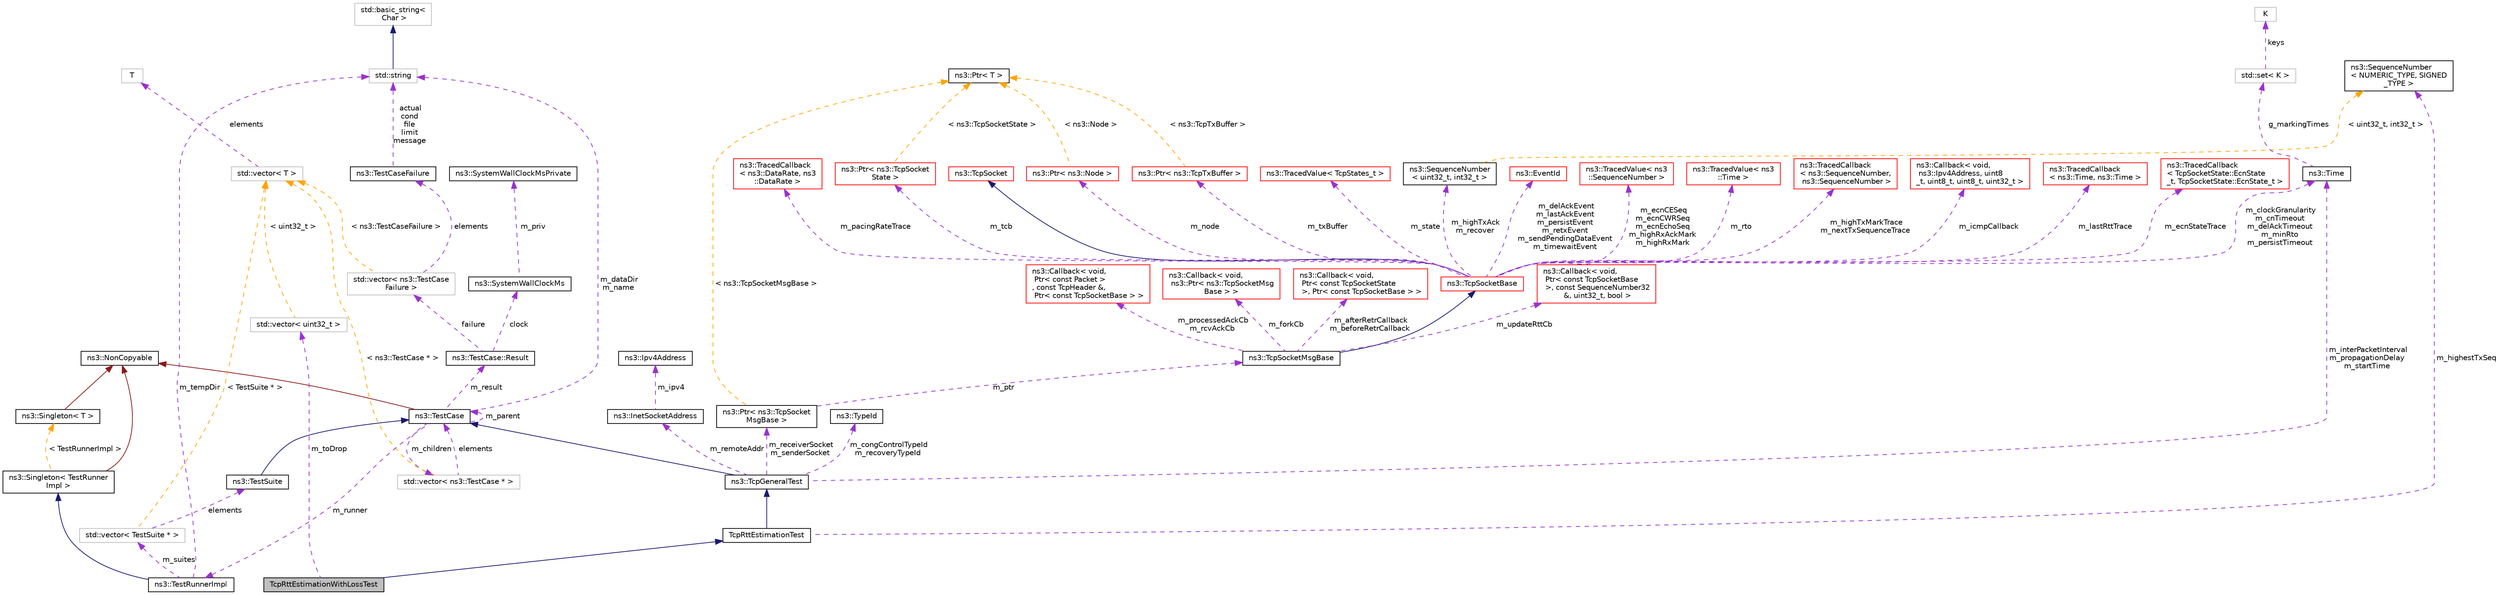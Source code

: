 digraph "TcpRttEstimationWithLossTest"
{
 // LATEX_PDF_SIZE
  edge [fontname="Helvetica",fontsize="10",labelfontname="Helvetica",labelfontsize="10"];
  node [fontname="Helvetica",fontsize="10",shape=record];
  Node1 [label="TcpRttEstimationWithLossTest",height=0.2,width=0.4,color="black", fillcolor="grey75", style="filled", fontcolor="black",tooltip="Check Rtt calculations with packet losses."];
  Node2 -> Node1 [dir="back",color="midnightblue",fontsize="10",style="solid",fontname="Helvetica"];
  Node2 [label="TcpRttEstimationTest",height=0.2,width=0.4,color="black", fillcolor="white", style="filled",URL="$class_tcp_rtt_estimation_test.html",tooltip="Check Rtt calculations."];
  Node3 -> Node2 [dir="back",color="midnightblue",fontsize="10",style="solid",fontname="Helvetica"];
  Node3 [label="ns3::TcpGeneralTest",height=0.2,width=0.4,color="black", fillcolor="white", style="filled",URL="$classns3_1_1_tcp_general_test.html",tooltip="General infrastructure for TCP testing."];
  Node4 -> Node3 [dir="back",color="midnightblue",fontsize="10",style="solid",fontname="Helvetica"];
  Node4 [label="ns3::TestCase",height=0.2,width=0.4,color="black", fillcolor="white", style="filled",URL="$classns3_1_1_test_case.html",tooltip="encapsulates test code"];
  Node5 -> Node4 [dir="back",color="firebrick4",fontsize="10",style="solid",fontname="Helvetica"];
  Node5 [label="ns3::NonCopyable",height=0.2,width=0.4,color="black", fillcolor="white", style="filled",URL="$classns3_1_1_non_copyable.html",tooltip="A base class for (non-Singleton) objects which shouldn't be copied."];
  Node6 -> Node4 [dir="back",color="darkorchid3",fontsize="10",style="dashed",label=" m_children" ,fontname="Helvetica"];
  Node6 [label="std::vector\< ns3::TestCase * \>",height=0.2,width=0.4,color="grey75", fillcolor="white", style="filled",tooltip=" "];
  Node4 -> Node6 [dir="back",color="darkorchid3",fontsize="10",style="dashed",label=" elements" ,fontname="Helvetica"];
  Node7 -> Node6 [dir="back",color="orange",fontsize="10",style="dashed",label=" \< ns3::TestCase * \>" ,fontname="Helvetica"];
  Node7 [label="std::vector\< T \>",height=0.2,width=0.4,color="grey75", fillcolor="white", style="filled",tooltip=" "];
  Node8 -> Node7 [dir="back",color="darkorchid3",fontsize="10",style="dashed",label=" elements" ,fontname="Helvetica"];
  Node8 [label="T",height=0.2,width=0.4,color="grey75", fillcolor="white", style="filled",tooltip=" "];
  Node9 -> Node4 [dir="back",color="darkorchid3",fontsize="10",style="dashed",label=" m_dataDir\nm_name" ,fontname="Helvetica"];
  Node9 [label="std::string",height=0.2,width=0.4,color="grey75", fillcolor="white", style="filled",tooltip=" "];
  Node10 -> Node9 [dir="back",color="midnightblue",fontsize="10",style="solid",fontname="Helvetica"];
  Node10 [label="std::basic_string\<\l Char \>",height=0.2,width=0.4,color="grey75", fillcolor="white", style="filled",tooltip=" "];
  Node11 -> Node4 [dir="back",color="darkorchid3",fontsize="10",style="dashed",label=" m_runner" ,fontname="Helvetica"];
  Node11 [label="ns3::TestRunnerImpl",height=0.2,width=0.4,color="black", fillcolor="white", style="filled",URL="$classns3_1_1_test_runner_impl.html",tooltip="Container for all tests."];
  Node12 -> Node11 [dir="back",color="midnightblue",fontsize="10",style="solid",fontname="Helvetica"];
  Node12 [label="ns3::Singleton\< TestRunner\lImpl \>",height=0.2,width=0.4,color="black", fillcolor="white", style="filled",URL="$classns3_1_1_singleton.html",tooltip=" "];
  Node5 -> Node12 [dir="back",color="firebrick4",fontsize="10",style="solid",fontname="Helvetica"];
  Node13 -> Node12 [dir="back",color="orange",fontsize="10",style="dashed",label=" \< TestRunnerImpl \>" ,fontname="Helvetica"];
  Node13 [label="ns3::Singleton\< T \>",height=0.2,width=0.4,color="black", fillcolor="white", style="filled",URL="$classns3_1_1_singleton.html",tooltip="A template singleton."];
  Node5 -> Node13 [dir="back",color="firebrick4",fontsize="10",style="solid",fontname="Helvetica"];
  Node14 -> Node11 [dir="back",color="darkorchid3",fontsize="10",style="dashed",label=" m_suites" ,fontname="Helvetica"];
  Node14 [label="std::vector\< TestSuite * \>",height=0.2,width=0.4,color="grey75", fillcolor="white", style="filled",tooltip=" "];
  Node15 -> Node14 [dir="back",color="darkorchid3",fontsize="10",style="dashed",label=" elements" ,fontname="Helvetica"];
  Node15 [label="ns3::TestSuite",height=0.2,width=0.4,color="black", fillcolor="white", style="filled",URL="$classns3_1_1_test_suite.html",tooltip="A suite of tests to run."];
  Node4 -> Node15 [dir="back",color="midnightblue",fontsize="10",style="solid",fontname="Helvetica"];
  Node7 -> Node14 [dir="back",color="orange",fontsize="10",style="dashed",label=" \< TestSuite * \>" ,fontname="Helvetica"];
  Node9 -> Node11 [dir="back",color="darkorchid3",fontsize="10",style="dashed",label=" m_tempDir" ,fontname="Helvetica"];
  Node4 -> Node4 [dir="back",color="darkorchid3",fontsize="10",style="dashed",label=" m_parent" ,fontname="Helvetica"];
  Node16 -> Node4 [dir="back",color="darkorchid3",fontsize="10",style="dashed",label=" m_result" ,fontname="Helvetica"];
  Node16 [label="ns3::TestCase::Result",height=0.2,width=0.4,color="black", fillcolor="white", style="filled",URL="$structns3_1_1_test_case_1_1_result.html",tooltip="Container for results from a TestCase."];
  Node17 -> Node16 [dir="back",color="darkorchid3",fontsize="10",style="dashed",label=" failure" ,fontname="Helvetica"];
  Node17 [label="std::vector\< ns3::TestCase\lFailure \>",height=0.2,width=0.4,color="grey75", fillcolor="white", style="filled",tooltip=" "];
  Node18 -> Node17 [dir="back",color="darkorchid3",fontsize="10",style="dashed",label=" elements" ,fontname="Helvetica"];
  Node18 [label="ns3::TestCaseFailure",height=0.2,width=0.4,color="black", fillcolor="white", style="filled",URL="$structns3_1_1_test_case_failure.html",tooltip="Container for details of a test failure."];
  Node9 -> Node18 [dir="back",color="darkorchid3",fontsize="10",style="dashed",label=" actual\ncond\nfile\nlimit\nmessage" ,fontname="Helvetica"];
  Node7 -> Node17 [dir="back",color="orange",fontsize="10",style="dashed",label=" \< ns3::TestCaseFailure \>" ,fontname="Helvetica"];
  Node19 -> Node16 [dir="back",color="darkorchid3",fontsize="10",style="dashed",label=" clock" ,fontname="Helvetica"];
  Node19 [label="ns3::SystemWallClockMs",height=0.2,width=0.4,color="black", fillcolor="white", style="filled",URL="$classns3_1_1_system_wall_clock_ms.html",tooltip="Measure elapsed wall clock time in milliseconds."];
  Node20 -> Node19 [dir="back",color="darkorchid3",fontsize="10",style="dashed",label=" m_priv" ,fontname="Helvetica"];
  Node20 [label="ns3::SystemWallClockMsPrivate",height=0.2,width=0.4,color="black", fillcolor="white", style="filled",URL="$classns3_1_1_system_wall_clock_ms_private.html",tooltip="System-dependent implementation for SystemWallClockMs."];
  Node21 -> Node3 [dir="back",color="darkorchid3",fontsize="10",style="dashed",label=" m_remoteAddr" ,fontname="Helvetica"];
  Node21 [label="ns3::InetSocketAddress",height=0.2,width=0.4,color="black", fillcolor="white", style="filled",URL="$classns3_1_1_inet_socket_address.html",tooltip="an Inet address class"];
  Node22 -> Node21 [dir="back",color="darkorchid3",fontsize="10",style="dashed",label=" m_ipv4" ,fontname="Helvetica"];
  Node22 [label="ns3::Ipv4Address",height=0.2,width=0.4,color="black", fillcolor="white", style="filled",URL="$classns3_1_1_ipv4_address.html",tooltip="Ipv4 addresses are stored in host order in this class."];
  Node23 -> Node3 [dir="back",color="darkorchid3",fontsize="10",style="dashed",label=" m_receiverSocket\nm_senderSocket" ,fontname="Helvetica"];
  Node23 [label="ns3::Ptr\< ns3::TcpSocket\lMsgBase \>",height=0.2,width=0.4,color="black", fillcolor="white", style="filled",URL="$classns3_1_1_ptr.html",tooltip=" "];
  Node24 -> Node23 [dir="back",color="darkorchid3",fontsize="10",style="dashed",label=" m_ptr" ,fontname="Helvetica"];
  Node24 [label="ns3::TcpSocketMsgBase",height=0.2,width=0.4,color="black", fillcolor="white", style="filled",URL="$classns3_1_1_tcp_socket_msg_base.html",tooltip="Class for inserting callbacks special points of the flow of TCP sockets."];
  Node25 -> Node24 [dir="back",color="midnightblue",fontsize="10",style="solid",fontname="Helvetica"];
  Node25 [label="ns3::TcpSocketBase",height=0.2,width=0.4,color="red", fillcolor="white", style="filled",URL="$classns3_1_1_tcp_socket_base.html",tooltip="A base class for implementation of a stream socket using TCP."];
  Node26 -> Node25 [dir="back",color="midnightblue",fontsize="10",style="solid",fontname="Helvetica"];
  Node26 [label="ns3::TcpSocket",height=0.2,width=0.4,color="red", fillcolor="white", style="filled",URL="$classns3_1_1_tcp_socket.html",tooltip="(abstract) base class of all TcpSockets"];
  Node48 -> Node25 [dir="back",color="darkorchid3",fontsize="10",style="dashed",label=" m_icmpCallback" ,fontname="Helvetica"];
  Node48 [label="ns3::Callback\< void,\l ns3::Ipv4Address, uint8\l_t, uint8_t, uint8_t, uint32_t \>",height=0.2,width=0.4,color="red", fillcolor="white", style="filled",URL="$classns3_1_1_callback.html",tooltip=" "];
  Node49 -> Node25 [dir="back",color="darkorchid3",fontsize="10",style="dashed",label=" m_lastRttTrace" ,fontname="Helvetica"];
  Node49 [label="ns3::TracedCallback\l\< ns3::Time, ns3::Time \>",height=0.2,width=0.4,color="red", fillcolor="white", style="filled",URL="$classns3_1_1_traced_callback.html",tooltip=" "];
  Node54 -> Node25 [dir="back",color="darkorchid3",fontsize="10",style="dashed",label=" m_ecnStateTrace" ,fontname="Helvetica"];
  Node54 [label="ns3::TracedCallback\l\< TcpSocketState::EcnState\l_t, TcpSocketState::EcnState_t \>",height=0.2,width=0.4,color="red", fillcolor="white", style="filled",URL="$classns3_1_1_traced_callback.html",tooltip=" "];
  Node55 -> Node25 [dir="back",color="darkorchid3",fontsize="10",style="dashed",label=" m_pacingRateTrace" ,fontname="Helvetica"];
  Node55 [label="ns3::TracedCallback\l\< ns3::DataRate, ns3\l::DataRate \>",height=0.2,width=0.4,color="red", fillcolor="white", style="filled",URL="$classns3_1_1_traced_callback.html",tooltip=" "];
  Node56 -> Node25 [dir="back",color="darkorchid3",fontsize="10",style="dashed",label=" m_highTxAck\nm_recover" ,fontname="Helvetica"];
  Node56 [label="ns3::SequenceNumber\l\< uint32_t, int32_t \>",height=0.2,width=0.4,color="black", fillcolor="white", style="filled",URL="$classns3_1_1_sequence_number.html",tooltip=" "];
  Node57 -> Node56 [dir="back",color="orange",fontsize="10",style="dashed",label=" \< uint32_t, int32_t \>" ,fontname="Helvetica"];
  Node57 [label="ns3::SequenceNumber\l\< NUMERIC_TYPE, SIGNED\l_TYPE \>",height=0.2,width=0.4,color="black", fillcolor="white", style="filled",URL="$classns3_1_1_sequence_number.html",tooltip="Generic \"sequence number\" class."];
  Node58 -> Node25 [dir="back",color="darkorchid3",fontsize="10",style="dashed",label=" m_txBuffer" ,fontname="Helvetica"];
  Node58 [label="ns3::Ptr\< ns3::TcpTxBuffer \>",height=0.2,width=0.4,color="red", fillcolor="white", style="filled",URL="$classns3_1_1_ptr.html",tooltip=" "];
  Node37 -> Node58 [dir="back",color="orange",fontsize="10",style="dashed",label=" \< ns3::TcpTxBuffer \>" ,fontname="Helvetica"];
  Node37 [label="ns3::Ptr\< T \>",height=0.2,width=0.4,color="black", fillcolor="white", style="filled",URL="$classns3_1_1_ptr.html",tooltip="Smart pointer class similar to boost::intrusive_ptr."];
  Node88 -> Node25 [dir="back",color="darkorchid3",fontsize="10",style="dashed",label=" m_tcb" ,fontname="Helvetica"];
  Node88 [label="ns3::Ptr\< ns3::TcpSocket\lState \>",height=0.2,width=0.4,color="red", fillcolor="white", style="filled",URL="$classns3_1_1_ptr.html",tooltip=" "];
  Node37 -> Node88 [dir="back",color="orange",fontsize="10",style="dashed",label=" \< ns3::TcpSocketState \>" ,fontname="Helvetica"];
  Node102 -> Node25 [dir="back",color="darkorchid3",fontsize="10",style="dashed",label=" m_state" ,fontname="Helvetica"];
  Node102 [label="ns3::TracedValue\< TcpStates_t \>",height=0.2,width=0.4,color="red", fillcolor="white", style="filled",URL="$classns3_1_1_traced_value.html",tooltip=" "];
  Node103 -> Node25 [dir="back",color="darkorchid3",fontsize="10",style="dashed",label=" m_node" ,fontname="Helvetica"];
  Node103 [label="ns3::Ptr\< ns3::Node \>",height=0.2,width=0.4,color="red", fillcolor="white", style="filled",URL="$classns3_1_1_ptr.html",tooltip=" "];
  Node37 -> Node103 [dir="back",color="orange",fontsize="10",style="dashed",label=" \< ns3::Node \>" ,fontname="Helvetica"];
  Node108 -> Node25 [dir="back",color="darkorchid3",fontsize="10",style="dashed",label=" m_delAckEvent\nm_lastAckEvent\nm_persistEvent\nm_retxEvent\nm_sendPendingDataEvent\nm_timewaitEvent" ,fontname="Helvetica"];
  Node108 [label="ns3::EventId",height=0.2,width=0.4,color="red", fillcolor="white", style="filled",URL="$classns3_1_1_event_id.html",tooltip="An identifier for simulation events."];
  Node60 -> Node25 [dir="back",color="darkorchid3",fontsize="10",style="dashed",label=" m_ecnCESeq\nm_ecnCWRSeq\nm_ecnEchoSeq\nm_highRxAckMark\nm_highRxMark" ,fontname="Helvetica"];
  Node60 [label="ns3::TracedValue\< ns3\l::SequenceNumber \>",height=0.2,width=0.4,color="red", fillcolor="white", style="filled",URL="$classns3_1_1_traced_value.html",tooltip=" "];
  Node97 -> Node25 [dir="back",color="darkorchid3",fontsize="10",style="dashed",label=" m_rto" ,fontname="Helvetica"];
  Node97 [label="ns3::TracedValue\< ns3\l::Time \>",height=0.2,width=0.4,color="red", fillcolor="white", style="filled",URL="$classns3_1_1_traced_value.html",tooltip=" "];
  Node124 -> Node25 [dir="back",color="darkorchid3",fontsize="10",style="dashed",label=" m_highTxMarkTrace\nm_nextTxSequenceTrace" ,fontname="Helvetica"];
  Node124 [label="ns3::TracedCallback\l\< ns3::SequenceNumber,\l ns3::SequenceNumber \>",height=0.2,width=0.4,color="red", fillcolor="white", style="filled",URL="$classns3_1_1_traced_callback.html",tooltip=" "];
  Node67 -> Node25 [dir="back",color="darkorchid3",fontsize="10",style="dashed",label=" m_clockGranularity\nm_cnTimeout\nm_delAckTimeout\nm_minRto\nm_persistTimeout" ,fontname="Helvetica"];
  Node67 [label="ns3::Time",height=0.2,width=0.4,color="black", fillcolor="white", style="filled",URL="$classns3_1_1_time.html",tooltip="Simulation virtual time values and global simulation resolution."];
  Node68 -> Node67 [dir="back",color="darkorchid3",fontsize="10",style="dashed",label=" g_markingTimes" ,fontname="Helvetica"];
  Node68 [label="std::set\< K \>",height=0.2,width=0.4,color="grey75", fillcolor="white", style="filled",tooltip=" "];
  Node69 -> Node68 [dir="back",color="darkorchid3",fontsize="10",style="dashed",label=" keys" ,fontname="Helvetica"];
  Node69 [label="K",height=0.2,width=0.4,color="grey75", fillcolor="white", style="filled",tooltip=" "];
  Node158 -> Node24 [dir="back",color="darkorchid3",fontsize="10",style="dashed",label=" m_updateRttCb" ,fontname="Helvetica"];
  Node158 [label="ns3::Callback\< void,\l Ptr\< const TcpSocketBase\l \>, const SequenceNumber32\l &, uint32_t, bool \>",height=0.2,width=0.4,color="red", fillcolor="white", style="filled",URL="$classns3_1_1_callback.html",tooltip=" "];
  Node159 -> Node24 [dir="back",color="darkorchid3",fontsize="10",style="dashed",label=" m_processedAckCb\nm_rcvAckCb" ,fontname="Helvetica"];
  Node159 [label="ns3::Callback\< void,\l Ptr\< const Packet \>\l, const TcpHeader &,\l Ptr\< const TcpSocketBase \> \>",height=0.2,width=0.4,color="red", fillcolor="white", style="filled",URL="$classns3_1_1_callback.html",tooltip=" "];
  Node160 -> Node24 [dir="back",color="darkorchid3",fontsize="10",style="dashed",label=" m_forkCb" ,fontname="Helvetica"];
  Node160 [label="ns3::Callback\< void,\l ns3::Ptr\< ns3::TcpSocketMsg\lBase \> \>",height=0.2,width=0.4,color="red", fillcolor="white", style="filled",URL="$classns3_1_1_callback.html",tooltip=" "];
  Node161 -> Node24 [dir="back",color="darkorchid3",fontsize="10",style="dashed",label=" m_afterRetrCallback\nm_beforeRetrCallback" ,fontname="Helvetica"];
  Node161 [label="ns3::Callback\< void,\l Ptr\< const TcpSocketState\l \>, Ptr\< const TcpSocketBase \> \>",height=0.2,width=0.4,color="red", fillcolor="white", style="filled",URL="$classns3_1_1_callback.html",tooltip=" "];
  Node37 -> Node23 [dir="back",color="orange",fontsize="10",style="dashed",label=" \< ns3::TcpSocketMsgBase \>" ,fontname="Helvetica"];
  Node67 -> Node3 [dir="back",color="darkorchid3",fontsize="10",style="dashed",label=" m_interPacketInterval\nm_propagationDelay\nm_startTime" ,fontname="Helvetica"];
  Node33 -> Node3 [dir="back",color="darkorchid3",fontsize="10",style="dashed",label=" m_congControlTypeId\nm_recoveryTypeId" ,fontname="Helvetica"];
  Node33 [label="ns3::TypeId",height=0.2,width=0.4,color="black", fillcolor="white", style="filled",URL="$classns3_1_1_type_id.html",tooltip="a unique identifier for an interface."];
  Node57 -> Node2 [dir="back",color="darkorchid3",fontsize="10",style="dashed",label=" m_highestTxSeq" ,fontname="Helvetica"];
  Node76 -> Node1 [dir="back",color="darkorchid3",fontsize="10",style="dashed",label=" m_toDrop" ,fontname="Helvetica"];
  Node76 [label="std::vector\< uint32_t \>",height=0.2,width=0.4,color="grey75", fillcolor="white", style="filled",tooltip=" "];
  Node7 -> Node76 [dir="back",color="orange",fontsize="10",style="dashed",label=" \< uint32_t \>" ,fontname="Helvetica"];
}
